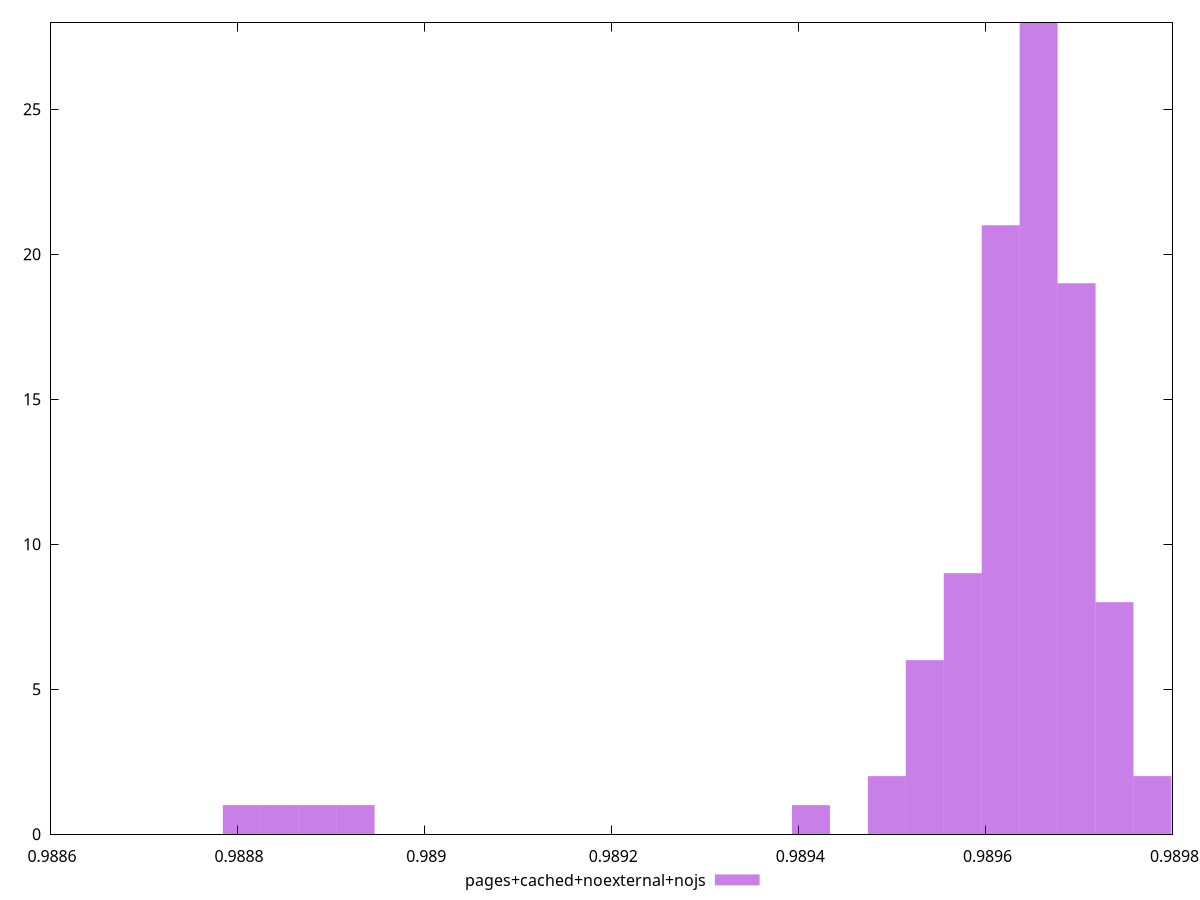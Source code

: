 $_pagesCachedNoexternalNojs <<EOF
0.9896163104128117 21
0.9894946163264353 2
0.9896568751082705 28
0.9897785691946469 2
0.9895351810218941 6
0.989738004499188 8
0.9895757457173529 9
0.9896974398037293 19
0.9888455811990945 1
0.9888861458945534 1
0.9888050165036357 1
0.9889267105900121 1
0.9894134869355177 1
EOF
set key outside below
set terminal pngcairo
set output "report_00006_2020-11-02T20-21-41.718Z/first-contentful-paint/pages+cached+noexternal+nojs//hist.png"
set yrange [0:28]
set boxwidth 0.000040564695458797
set style fill transparent solid 0.5 noborder
plot $_pagesCachedNoexternalNojs title "pages+cached+noexternal+nojs" with boxes ,